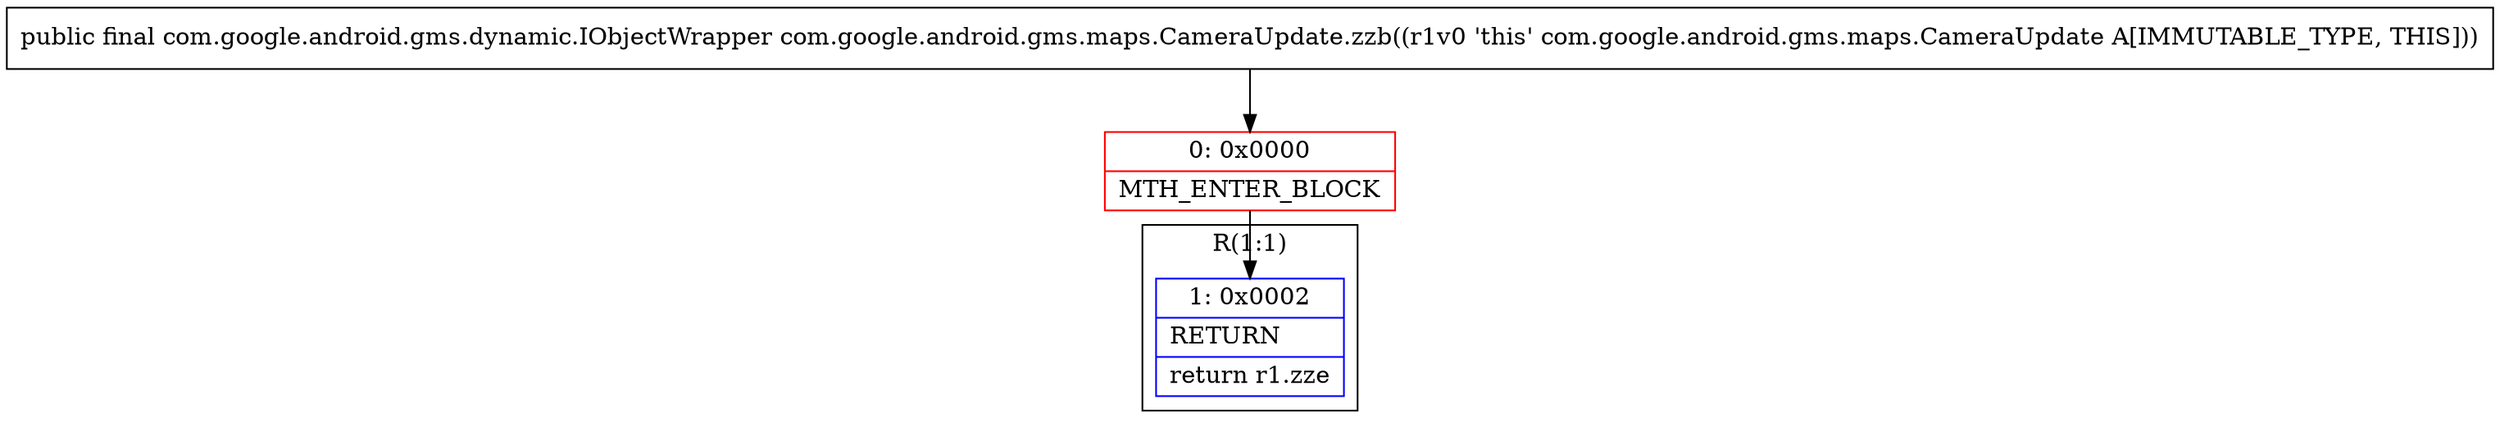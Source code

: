 digraph "CFG forcom.google.android.gms.maps.CameraUpdate.zzb()Lcom\/google\/android\/gms\/dynamic\/IObjectWrapper;" {
subgraph cluster_Region_1430220585 {
label = "R(1:1)";
node [shape=record,color=blue];
Node_1 [shape=record,label="{1\:\ 0x0002|RETURN\l|return r1.zze\l}"];
}
Node_0 [shape=record,color=red,label="{0\:\ 0x0000|MTH_ENTER_BLOCK\l}"];
MethodNode[shape=record,label="{public final com.google.android.gms.dynamic.IObjectWrapper com.google.android.gms.maps.CameraUpdate.zzb((r1v0 'this' com.google.android.gms.maps.CameraUpdate A[IMMUTABLE_TYPE, THIS])) }"];
MethodNode -> Node_0;
Node_0 -> Node_1;
}

